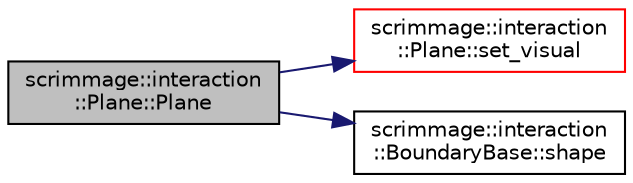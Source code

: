 digraph "scrimmage::interaction::Plane::Plane"
{
 // LATEX_PDF_SIZE
  edge [fontname="Helvetica",fontsize="10",labelfontname="Helvetica",labelfontsize="10"];
  node [fontname="Helvetica",fontsize="10",shape=record];
  rankdir="LR";
  Node1 [label="scrimmage::interaction\l::Plane::Plane",height=0.2,width=0.4,color="black", fillcolor="grey75", style="filled", fontcolor="black",tooltip=" "];
  Node1 -> Node2 [color="midnightblue",fontsize="10",style="solid",fontname="Helvetica"];
  Node2 [label="scrimmage::interaction\l::Plane::set_visual",height=0.2,width=0.4,color="red", fillcolor="white", style="filled",URL="$classscrimmage_1_1interaction_1_1Plane.html#af7f50bcb0b63cd85c888b6135f72c321",tooltip=" "];
  Node1 -> Node4 [color="midnightblue",fontsize="10",style="solid",fontname="Helvetica"];
  Node4 [label="scrimmage::interaction\l::BoundaryBase::shape",height=0.2,width=0.4,color="black", fillcolor="white", style="filled",URL="$classscrimmage_1_1interaction_1_1BoundaryBase.html#a7c625caa01c1422982fd0d34289ee46e",tooltip=" "];
}
